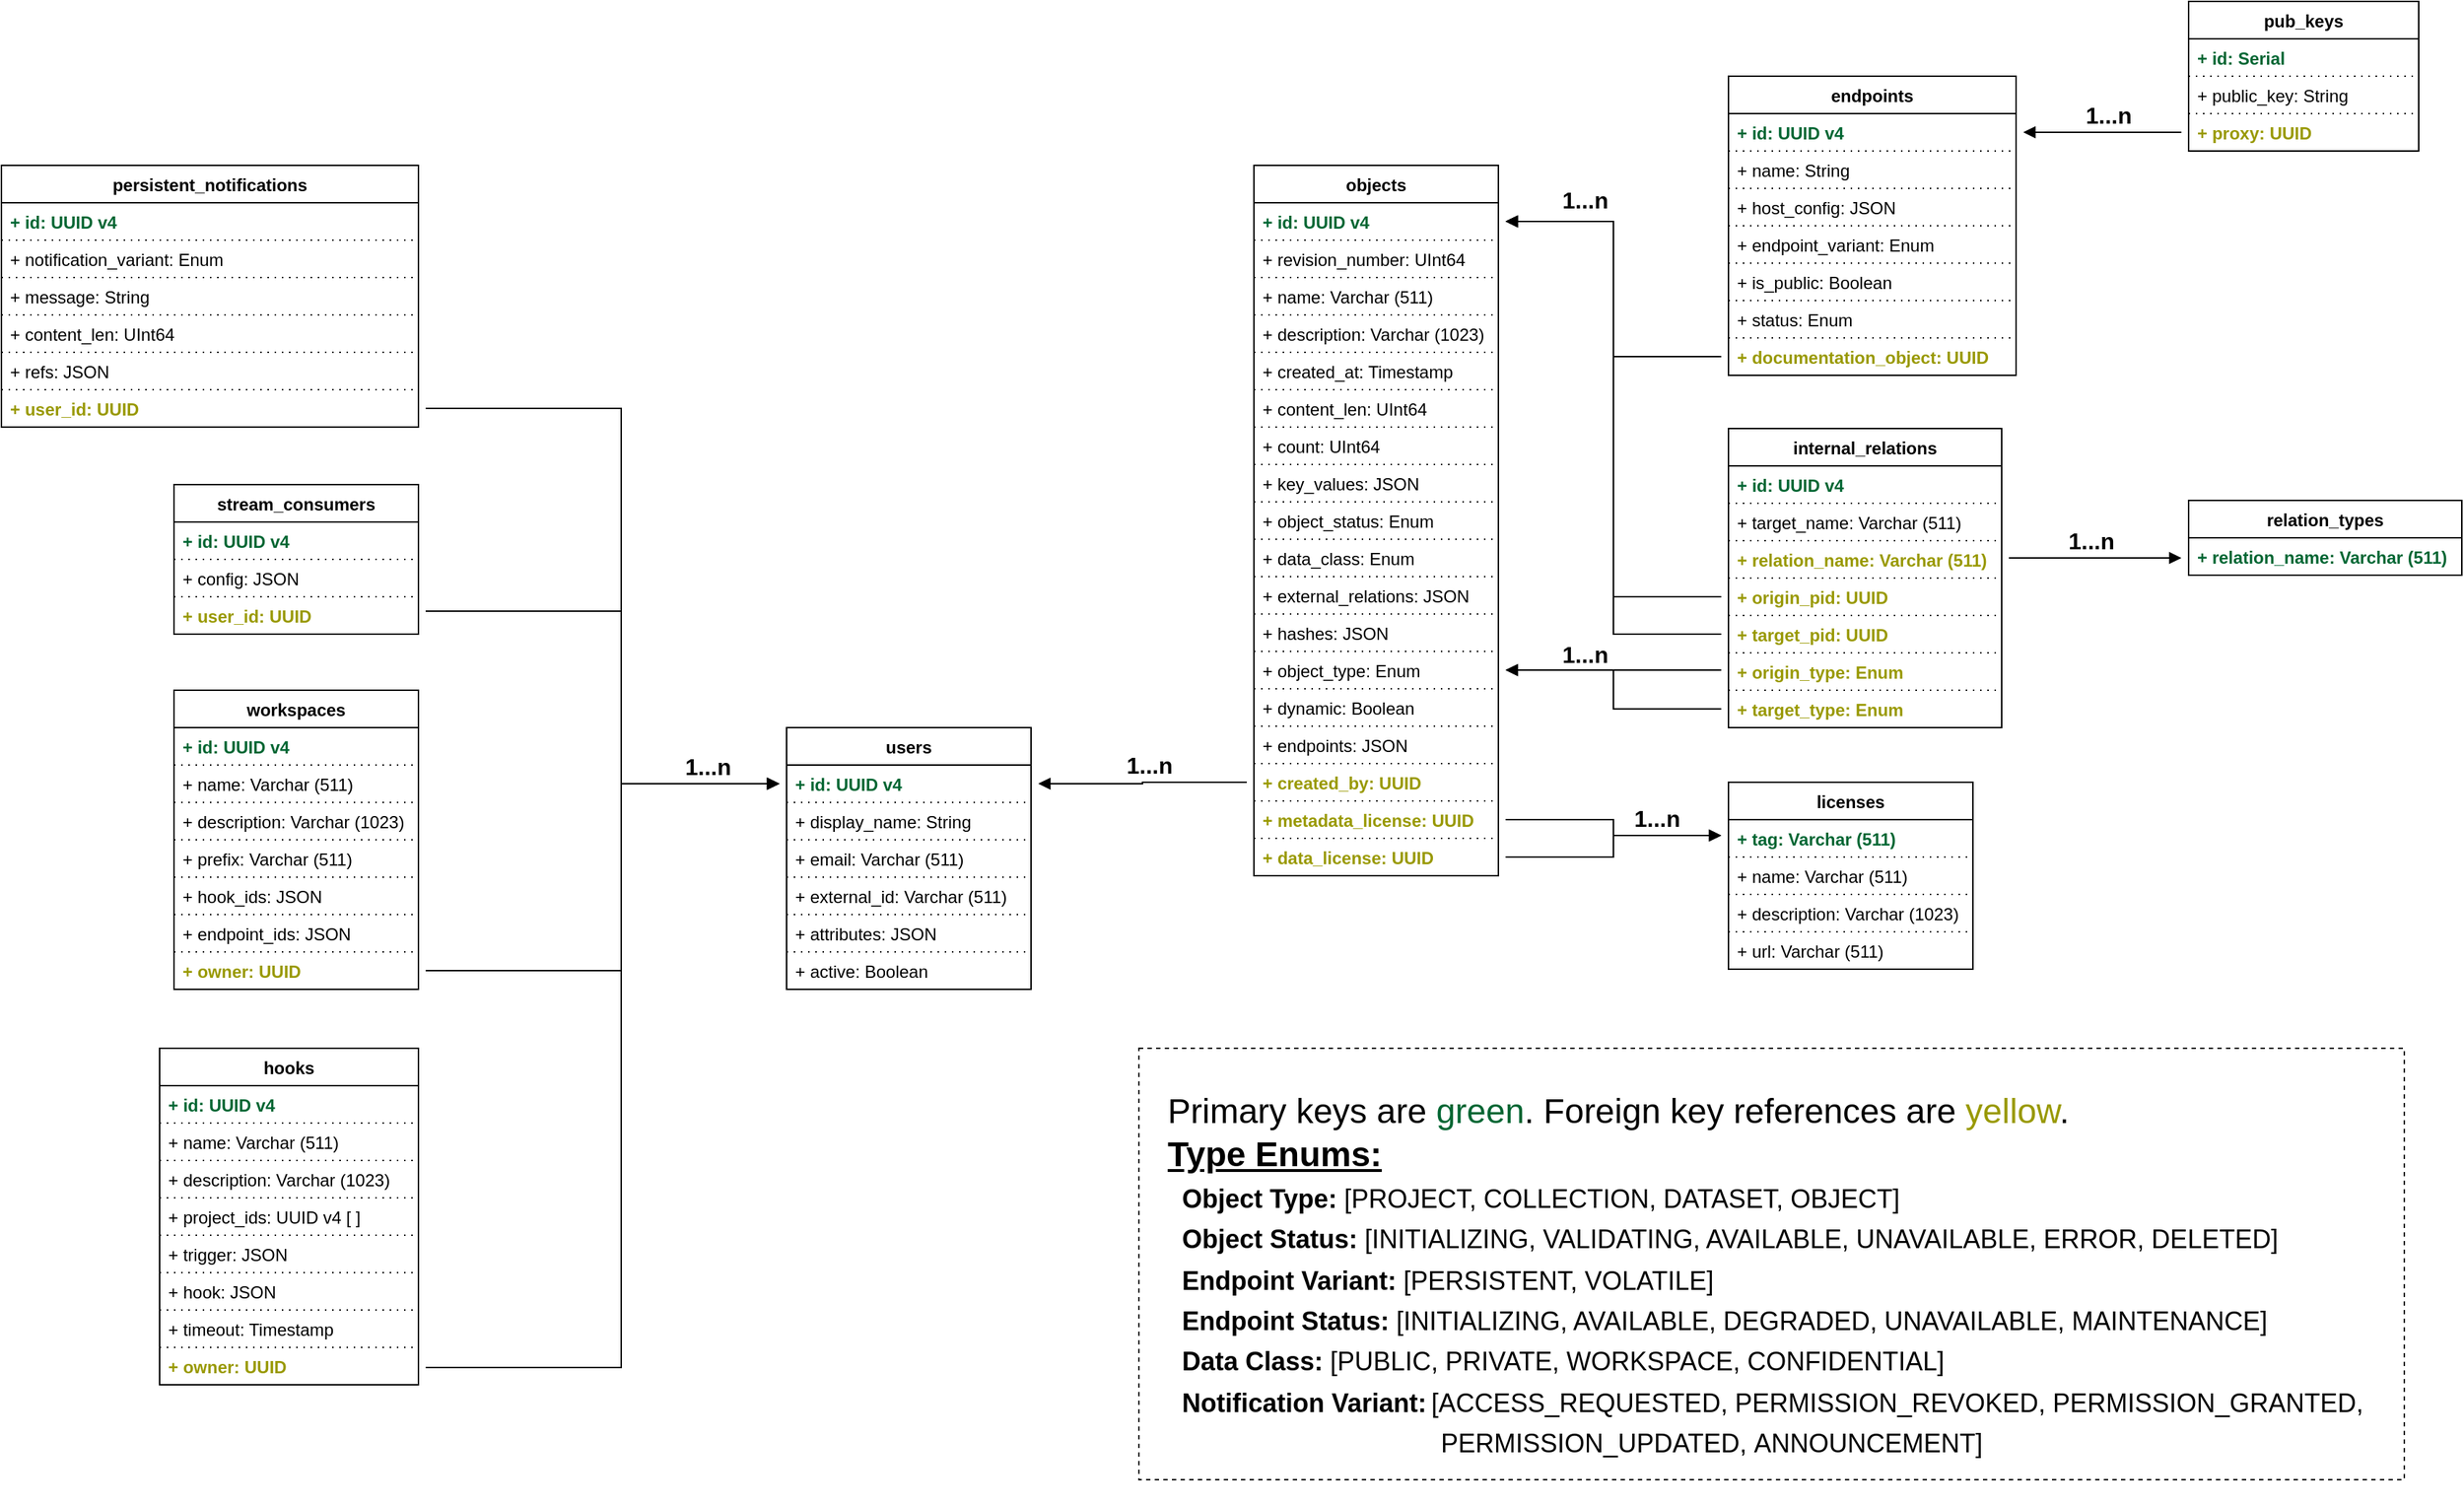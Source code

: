 <mxfile version="22.0.8" type="device">
  <diagram id="Ht1M8jgEwFfnCIfOTk4-" name="Page-1">
    <mxGraphModel dx="4097" dy="3828" grid="1" gridSize="10" guides="1" tooltips="1" connect="1" arrows="1" fold="1" page="1" pageScale="1" pageWidth="2336" pageHeight="1654" math="0" shadow="0">
      <root>
        <mxCell id="0" />
        <mxCell id="1" parent="0" />
        <mxCell id="xBkIFKBq-N3a4EHUcWVp-1" value="objects" style="swimlane;fontStyle=1;childLayout=stackLayout;horizontal=1;startSize=26;fillColor=none;horizontalStack=0;resizeParent=1;resizeParentMax=0;resizeLast=0;collapsible=1;marginBottom=0;" parent="1" vertex="1">
          <mxGeometry x="1070" y="-1506" width="170" height="494" as="geometry" />
        </mxCell>
        <mxCell id="xBkIFKBq-N3a4EHUcWVp-2" value="+ id: UUID v4" style="text;strokeColor=default;fillColor=none;align=left;verticalAlign=top;spacingLeft=4;spacingRight=4;overflow=hidden;rotatable=0;points=[[0,0.5],[1,0.5]];portConstraint=eastwest;fontColor=#006633;fontStyle=1;dashed=1;dashPattern=1 4;" parent="xBkIFKBq-N3a4EHUcWVp-1" vertex="1">
          <mxGeometry y="26" width="170" height="26" as="geometry" />
        </mxCell>
        <mxCell id="xBkIFKBq-N3a4EHUcWVp-4" value="+ revision_number: UInt64" style="text;strokeColor=default;fillColor=none;align=left;verticalAlign=top;spacingLeft=4;spacingRight=4;overflow=hidden;rotatable=0;points=[[0,0.5],[1,0.5]];portConstraint=eastwest;fontColor=default;fontStyle=0;dashed=1;dashPattern=1 4;" parent="xBkIFKBq-N3a4EHUcWVp-1" vertex="1">
          <mxGeometry y="52" width="170" height="26" as="geometry" />
        </mxCell>
        <mxCell id="63bouKpKImv6Q-pQvR82-46" value="+ name: Varchar (511)" style="text;strokeColor=default;fillColor=none;align=left;verticalAlign=top;spacingLeft=4;spacingRight=4;overflow=hidden;rotatable=0;points=[[0,0.5],[1,0.5]];portConstraint=eastwest;dashed=1;dashPattern=1 4;" vertex="1" parent="xBkIFKBq-N3a4EHUcWVp-1">
          <mxGeometry y="78" width="170" height="26" as="geometry" />
        </mxCell>
        <mxCell id="63bouKpKImv6Q-pQvR82-47" value="+ description: Varchar (1023)" style="text;strokeColor=default;fillColor=none;align=left;verticalAlign=top;spacingLeft=4;spacingRight=4;overflow=hidden;rotatable=0;points=[[0,0.5],[1,0.5]];portConstraint=eastwest;fontColor=default;fontStyle=0;dashed=1;dashPattern=1 4;" vertex="1" parent="xBkIFKBq-N3a4EHUcWVp-1">
          <mxGeometry y="104" width="170" height="26" as="geometry" />
        </mxCell>
        <mxCell id="63bouKpKImv6Q-pQvR82-48" value="+ created_at: Timestamp" style="text;strokeColor=default;fillColor=none;align=left;verticalAlign=top;spacingLeft=4;spacingRight=4;overflow=hidden;rotatable=0;points=[[0,0.5],[1,0.5]];portConstraint=eastwest;dashed=1;dashPattern=1 4;" vertex="1" parent="xBkIFKBq-N3a4EHUcWVp-1">
          <mxGeometry y="130" width="170" height="26" as="geometry" />
        </mxCell>
        <mxCell id="63bouKpKImv6Q-pQvR82-49" value="+ content_len: UInt64" style="text;strokeColor=default;fillColor=none;align=left;verticalAlign=top;spacingLeft=4;spacingRight=4;overflow=hidden;rotatable=0;points=[[0,0.5],[1,0.5]];portConstraint=eastwest;fontColor=default;fontStyle=0;dashed=1;dashPattern=1 4;" vertex="1" parent="xBkIFKBq-N3a4EHUcWVp-1">
          <mxGeometry y="156" width="170" height="26" as="geometry" />
        </mxCell>
        <mxCell id="63bouKpKImv6Q-pQvR82-50" value="+ count: UInt64" style="text;strokeColor=default;fillColor=none;align=left;verticalAlign=top;spacingLeft=4;spacingRight=4;overflow=hidden;rotatable=0;points=[[0,0.5],[1,0.5]];portConstraint=eastwest;fontColor=default;fontStyle=0;dashed=1;dashPattern=1 4;" vertex="1" parent="xBkIFKBq-N3a4EHUcWVp-1">
          <mxGeometry y="182" width="170" height="26" as="geometry" />
        </mxCell>
        <mxCell id="63bouKpKImv6Q-pQvR82-51" value="+ key_values: JSON" style="text;strokeColor=default;fillColor=none;align=left;verticalAlign=top;spacingLeft=4;spacingRight=4;overflow=hidden;rotatable=0;points=[[0,0.5],[1,0.5]];portConstraint=eastwest;dashed=1;dashPattern=1 4;" vertex="1" parent="xBkIFKBq-N3a4EHUcWVp-1">
          <mxGeometry y="208" width="170" height="26" as="geometry" />
        </mxCell>
        <mxCell id="63bouKpKImv6Q-pQvR82-52" value="+ object_status: Enum" style="text;strokeColor=default;fillColor=none;align=left;verticalAlign=top;spacingLeft=4;spacingRight=4;overflow=hidden;rotatable=0;points=[[0,0.5],[1,0.5]];portConstraint=eastwest;fontColor=default;fontStyle=0;dashed=1;dashPattern=1 4;" vertex="1" parent="xBkIFKBq-N3a4EHUcWVp-1">
          <mxGeometry y="234" width="170" height="26" as="geometry" />
        </mxCell>
        <mxCell id="63bouKpKImv6Q-pQvR82-53" value="+ data_class: Enum" style="text;strokeColor=default;fillColor=none;align=left;verticalAlign=top;spacingLeft=4;spacingRight=4;overflow=hidden;rotatable=0;points=[[0,0.5],[1,0.5]];portConstraint=eastwest;fontColor=default;fontStyle=0;dashed=1;dashPattern=1 4;" vertex="1" parent="xBkIFKBq-N3a4EHUcWVp-1">
          <mxGeometry y="260" width="170" height="26" as="geometry" />
        </mxCell>
        <mxCell id="63bouKpKImv6Q-pQvR82-55" value="+ external_relations: JSON" style="text;strokeColor=default;fillColor=none;align=left;verticalAlign=top;spacingLeft=4;spacingRight=4;overflow=hidden;rotatable=0;points=[[0,0.5],[1,0.5]];portConstraint=eastwest;dashed=1;dashPattern=1 4;" vertex="1" parent="xBkIFKBq-N3a4EHUcWVp-1">
          <mxGeometry y="286" width="170" height="26" as="geometry" />
        </mxCell>
        <mxCell id="63bouKpKImv6Q-pQvR82-56" value="+ hashes: JSON" style="text;strokeColor=default;fillColor=none;align=left;verticalAlign=top;spacingLeft=4;spacingRight=4;overflow=hidden;rotatable=0;points=[[0,0.5],[1,0.5]];portConstraint=eastwest;dashed=1;dashPattern=1 4;" vertex="1" parent="xBkIFKBq-N3a4EHUcWVp-1">
          <mxGeometry y="312" width="170" height="26" as="geometry" />
        </mxCell>
        <mxCell id="63bouKpKImv6Q-pQvR82-54" value="+ object_type: Enum" style="text;strokeColor=default;fillColor=none;align=left;verticalAlign=top;spacingLeft=4;spacingRight=4;overflow=hidden;rotatable=0;points=[[0,0.5],[1,0.5]];portConstraint=eastwest;fontColor=default;fontStyle=0;dashed=1;dashPattern=1 4;" vertex="1" parent="xBkIFKBq-N3a4EHUcWVp-1">
          <mxGeometry y="338" width="170" height="26" as="geometry" />
        </mxCell>
        <mxCell id="63bouKpKImv6Q-pQvR82-57" value="+ dynamic: Boolean" style="text;strokeColor=default;fillColor=none;align=left;verticalAlign=top;spacingLeft=4;spacingRight=4;overflow=hidden;rotatable=0;points=[[0,0.5],[1,0.5]];portConstraint=eastwest;dashed=1;dashPattern=1 4;" vertex="1" parent="xBkIFKBq-N3a4EHUcWVp-1">
          <mxGeometry y="364" width="170" height="26" as="geometry" />
        </mxCell>
        <mxCell id="63bouKpKImv6Q-pQvR82-58" value="+ endpoints: JSON" style="text;strokeColor=default;fillColor=none;align=left;verticalAlign=top;spacingLeft=4;spacingRight=4;overflow=hidden;rotatable=0;points=[[0,0.5],[1,0.5]];portConstraint=eastwest;dashed=1;dashPattern=1 4;" vertex="1" parent="xBkIFKBq-N3a4EHUcWVp-1">
          <mxGeometry y="390" width="170" height="26" as="geometry" />
        </mxCell>
        <mxCell id="xBkIFKBq-N3a4EHUcWVp-10" value="+ created_by: UUID" style="text;strokeColor=default;fillColor=none;align=left;verticalAlign=top;spacingLeft=4;spacingRight=4;overflow=hidden;rotatable=0;points=[[0,0.5],[1,0.5]];portConstraint=eastwest;fontColor=#999900;fontStyle=1;dashed=1;dashPattern=1 4;" parent="xBkIFKBq-N3a4EHUcWVp-1" vertex="1">
          <mxGeometry y="416" width="170" height="26" as="geometry" />
        </mxCell>
        <mxCell id="xBkIFKBq-N3a4EHUcWVp-11" value="+ metadata_license: UUID" style="text;strokeColor=default;fillColor=none;align=left;verticalAlign=top;spacingLeft=4;spacingRight=4;overflow=hidden;rotatable=0;points=[[0,0.5],[1,0.5]];portConstraint=eastwest;fontColor=#999900;fontStyle=1;dashed=1;dashPattern=1 4;" parent="xBkIFKBq-N3a4EHUcWVp-1" vertex="1">
          <mxGeometry y="442" width="170" height="26" as="geometry" />
        </mxCell>
        <mxCell id="xBkIFKBq-N3a4EHUcWVp-12" value="+ data_license: UUID" style="text;strokeColor=default;fillColor=none;align=left;verticalAlign=top;spacingLeft=4;spacingRight=4;overflow=hidden;rotatable=0;points=[[0,0.5],[1,0.5]];portConstraint=eastwest;fontColor=#999900;fontStyle=1;dashed=1;dashPattern=1 4;" parent="xBkIFKBq-N3a4EHUcWVp-1" vertex="1">
          <mxGeometry y="468" width="170" height="26" as="geometry" />
        </mxCell>
        <mxCell id="xBkIFKBq-N3a4EHUcWVp-13" value="users" style="swimlane;fontStyle=1;childLayout=stackLayout;horizontal=1;startSize=26;fillColor=none;horizontalStack=0;resizeParent=1;resizeParentMax=0;resizeLast=0;collapsible=1;marginBottom=0;" parent="1" vertex="1">
          <mxGeometry x="745" y="-1115" width="170" height="182" as="geometry" />
        </mxCell>
        <mxCell id="xBkIFKBq-N3a4EHUcWVp-14" value="+ id: UUID v4" style="text;strokeColor=default;fillColor=none;align=left;verticalAlign=top;spacingLeft=4;spacingRight=4;overflow=hidden;rotatable=0;points=[[0,0.5],[1,0.5]];portConstraint=eastwest;fontColor=#006633;fontStyle=1;dashed=1;dashPattern=1 4;" parent="xBkIFKBq-N3a4EHUcWVp-13" vertex="1">
          <mxGeometry y="26" width="170" height="26" as="geometry" />
        </mxCell>
        <mxCell id="xBkIFKBq-N3a4EHUcWVp-15" value="+ display_name: String" style="text;strokeColor=default;fillColor=none;align=left;verticalAlign=top;spacingLeft=4;spacingRight=4;overflow=hidden;rotatable=0;points=[[0,0.5],[1,0.5]];portConstraint=eastwest;dashed=1;dashPattern=1 4;" parent="xBkIFKBq-N3a4EHUcWVp-13" vertex="1">
          <mxGeometry y="52" width="170" height="26" as="geometry" />
        </mxCell>
        <mxCell id="xBkIFKBq-N3a4EHUcWVp-17" value="+ email: Varchar (511)" style="text;strokeColor=default;fillColor=none;align=left;verticalAlign=top;spacingLeft=4;spacingRight=4;overflow=hidden;rotatable=0;points=[[0,0.5],[1,0.5]];portConstraint=eastwest;dashed=1;dashPattern=1 4;" parent="xBkIFKBq-N3a4EHUcWVp-13" vertex="1">
          <mxGeometry y="78" width="170" height="26" as="geometry" />
        </mxCell>
        <mxCell id="xBkIFKBq-N3a4EHUcWVp-133" value="+ external_id: Varchar (511)" style="text;strokeColor=default;fillColor=none;align=left;verticalAlign=top;spacingLeft=4;spacingRight=4;overflow=hidden;rotatable=0;points=[[0,0.5],[1,0.5]];portConstraint=eastwest;dashed=1;dashPattern=1 4;" parent="xBkIFKBq-N3a4EHUcWVp-13" vertex="1">
          <mxGeometry y="104" width="170" height="26" as="geometry" />
        </mxCell>
        <mxCell id="xBkIFKBq-N3a4EHUcWVp-21" value="+ attributes: JSON" style="text;strokeColor=default;fillColor=none;align=left;verticalAlign=top;spacingLeft=4;spacingRight=4;overflow=hidden;rotatable=0;points=[[0,0.5],[1,0.5]];portConstraint=eastwest;dashed=1;dashPattern=1 4;" parent="xBkIFKBq-N3a4EHUcWVp-13" vertex="1">
          <mxGeometry y="130" width="170" height="26" as="geometry" />
        </mxCell>
        <mxCell id="63bouKpKImv6Q-pQvR82-16" value="+ active: Boolean" style="text;strokeColor=default;fillColor=none;align=left;verticalAlign=top;spacingLeft=4;spacingRight=4;overflow=hidden;rotatable=0;points=[[0,0.5],[1,0.5]];portConstraint=eastwest;dashed=1;dashPattern=1 4;" vertex="1" parent="xBkIFKBq-N3a4EHUcWVp-13">
          <mxGeometry y="156" width="170" height="26" as="geometry" />
        </mxCell>
        <mxCell id="xBkIFKBq-N3a4EHUcWVp-25" value="licenses" style="swimlane;fontStyle=1;childLayout=stackLayout;horizontal=1;startSize=26;fillColor=none;horizontalStack=0;resizeParent=1;resizeParentMax=0;resizeLast=0;collapsible=1;marginBottom=0;" parent="1" vertex="1">
          <mxGeometry x="1400" y="-1077" width="170" height="130" as="geometry" />
        </mxCell>
        <mxCell id="xBkIFKBq-N3a4EHUcWVp-26" value="+ tag: Varchar (511)" style="text;strokeColor=default;fillColor=none;align=left;verticalAlign=top;spacingLeft=4;spacingRight=4;overflow=hidden;rotatable=0;points=[[0,0.5],[1,0.5]];portConstraint=eastwest;fontColor=#006633;fontStyle=1;dashed=1;dashPattern=1 4;" parent="xBkIFKBq-N3a4EHUcWVp-25" vertex="1">
          <mxGeometry y="26" width="170" height="26" as="geometry" />
        </mxCell>
        <mxCell id="63bouKpKImv6Q-pQvR82-43" value="+ name: Varchar (511)" style="text;strokeColor=default;fillColor=none;align=left;verticalAlign=top;spacingLeft=4;spacingRight=4;overflow=hidden;rotatable=0;points=[[0,0.5],[1,0.5]];portConstraint=eastwest;dashed=1;dashPattern=1 4;" vertex="1" parent="xBkIFKBq-N3a4EHUcWVp-25">
          <mxGeometry y="52" width="170" height="26" as="geometry" />
        </mxCell>
        <mxCell id="63bouKpKImv6Q-pQvR82-44" value="+ description: Varchar (1023)" style="text;strokeColor=default;fillColor=none;align=left;verticalAlign=top;spacingLeft=4;spacingRight=4;overflow=hidden;rotatable=0;points=[[0,0.5],[1,0.5]];portConstraint=eastwest;fontColor=default;fontStyle=0;dashed=1;dashPattern=1 4;" vertex="1" parent="xBkIFKBq-N3a4EHUcWVp-25">
          <mxGeometry y="78" width="170" height="26" as="geometry" />
        </mxCell>
        <mxCell id="63bouKpKImv6Q-pQvR82-45" value="+ url: Varchar (511)" style="text;strokeColor=default;fillColor=none;align=left;verticalAlign=top;spacingLeft=4;spacingRight=4;overflow=hidden;rotatable=0;points=[[0,0.5],[1,0.5]];portConstraint=eastwest;dashed=1;dashPattern=1 4;" vertex="1" parent="xBkIFKBq-N3a4EHUcWVp-25">
          <mxGeometry y="104" width="170" height="26" as="geometry" />
        </mxCell>
        <mxCell id="xBkIFKBq-N3a4EHUcWVp-37" value="endpoints" style="swimlane;fontStyle=1;childLayout=stackLayout;horizontal=1;startSize=26;fillColor=none;horizontalStack=0;resizeParent=1;resizeParentMax=0;resizeLast=0;collapsible=1;marginBottom=0;" parent="1" vertex="1">
          <mxGeometry x="1400" y="-1568" width="200" height="208" as="geometry" />
        </mxCell>
        <mxCell id="xBkIFKBq-N3a4EHUcWVp-38" value="+ id: UUID v4" style="text;strokeColor=default;fillColor=none;align=left;verticalAlign=top;spacingLeft=4;spacingRight=4;overflow=hidden;rotatable=0;points=[[0,0.5],[1,0.5]];portConstraint=eastwest;fontColor=#006633;fontStyle=1;dashed=1;dashPattern=1 4;" parent="xBkIFKBq-N3a4EHUcWVp-37" vertex="1">
          <mxGeometry y="26" width="200" height="26" as="geometry" />
        </mxCell>
        <mxCell id="xBkIFKBq-N3a4EHUcWVp-41" value="+ name: String" style="text;strokeColor=default;fillColor=none;align=left;verticalAlign=top;spacingLeft=4;spacingRight=4;overflow=hidden;rotatable=0;points=[[0,0.5],[1,0.5]];portConstraint=eastwest;dashed=1;dashPattern=1 4;" parent="xBkIFKBq-N3a4EHUcWVp-37" vertex="1">
          <mxGeometry y="52" width="200" height="26" as="geometry" />
        </mxCell>
        <mxCell id="63bouKpKImv6Q-pQvR82-59" value="+ host_config: JSON" style="text;strokeColor=default;fillColor=none;align=left;verticalAlign=top;spacingLeft=4;spacingRight=4;overflow=hidden;rotatable=0;points=[[0,0.5],[1,0.5]];portConstraint=eastwest;dashed=1;dashPattern=1 4;" vertex="1" parent="xBkIFKBq-N3a4EHUcWVp-37">
          <mxGeometry y="78" width="200" height="26" as="geometry" />
        </mxCell>
        <mxCell id="63bouKpKImv6Q-pQvR82-60" value="+ endpoint_variant: Enum" style="text;strokeColor=default;fillColor=none;align=left;verticalAlign=top;spacingLeft=4;spacingRight=4;overflow=hidden;rotatable=0;points=[[0,0.5],[1,0.5]];portConstraint=eastwest;fontColor=default;fontStyle=0;dashed=1;dashPattern=1 4;" vertex="1" parent="xBkIFKBq-N3a4EHUcWVp-37">
          <mxGeometry y="104" width="200" height="26" as="geometry" />
        </mxCell>
        <mxCell id="63bouKpKImv6Q-pQvR82-61" value="+ is_public: Boolean" style="text;strokeColor=default;fillColor=none;align=left;verticalAlign=top;spacingLeft=4;spacingRight=4;overflow=hidden;rotatable=0;points=[[0,0.5],[1,0.5]];portConstraint=eastwest;dashed=1;dashPattern=1 4;" vertex="1" parent="xBkIFKBq-N3a4EHUcWVp-37">
          <mxGeometry y="130" width="200" height="26" as="geometry" />
        </mxCell>
        <mxCell id="63bouKpKImv6Q-pQvR82-62" value="+ status: Enum" style="text;strokeColor=default;fillColor=none;align=left;verticalAlign=top;spacingLeft=4;spacingRight=4;overflow=hidden;rotatable=0;points=[[0,0.5],[1,0.5]];portConstraint=eastwest;fontColor=default;fontStyle=0;dashed=1;dashPattern=1 4;" vertex="1" parent="xBkIFKBq-N3a4EHUcWVp-37">
          <mxGeometry y="156" width="200" height="26" as="geometry" />
        </mxCell>
        <mxCell id="xBkIFKBq-N3a4EHUcWVp-46" value="+ documentation_object: UUID" style="text;strokeColor=default;fillColor=none;align=left;verticalAlign=top;spacingLeft=4;spacingRight=4;overflow=hidden;rotatable=0;points=[[0,0.5],[1,0.5]];portConstraint=eastwest;fontColor=#999900;fontStyle=1;dashed=1;dashPattern=1 4;" parent="xBkIFKBq-N3a4EHUcWVp-37" vertex="1">
          <mxGeometry y="182" width="200" height="26" as="geometry" />
        </mxCell>
        <mxCell id="xBkIFKBq-N3a4EHUcWVp-49" value="relation_types" style="swimlane;fontStyle=1;childLayout=stackLayout;horizontal=1;startSize=26;fillColor=none;horizontalStack=0;resizeParent=1;resizeParentMax=0;resizeLast=0;collapsible=1;marginBottom=0;" parent="1" vertex="1">
          <mxGeometry x="1720" y="-1273" width="190" height="52" as="geometry" />
        </mxCell>
        <mxCell id="xBkIFKBq-N3a4EHUcWVp-50" value="+ relation_name: Varchar (511)" style="text;strokeColor=default;fillColor=none;align=left;verticalAlign=top;spacingLeft=4;spacingRight=4;overflow=hidden;rotatable=0;points=[[0,0.5],[1,0.5]];portConstraint=eastwest;fontColor=#006633;fontStyle=1;dashed=1;dashPattern=1 4;" parent="xBkIFKBq-N3a4EHUcWVp-49" vertex="1">
          <mxGeometry y="26" width="190" height="26" as="geometry" />
        </mxCell>
        <mxCell id="xBkIFKBq-N3a4EHUcWVp-61" value="internal_relations" style="swimlane;fontStyle=1;childLayout=stackLayout;horizontal=1;startSize=26;fillColor=none;horizontalStack=0;resizeParent=1;resizeParentMax=0;resizeLast=0;collapsible=1;marginBottom=0;" parent="1" vertex="1">
          <mxGeometry x="1400" y="-1323" width="190" height="208" as="geometry" />
        </mxCell>
        <mxCell id="xBkIFKBq-N3a4EHUcWVp-62" value="+ id: UUID v4" style="text;strokeColor=default;fillColor=none;align=left;verticalAlign=top;spacingLeft=4;spacingRight=4;overflow=hidden;rotatable=0;points=[[0,0.5],[1,0.5]];portConstraint=eastwest;fontColor=#006633;fontStyle=1;dashed=1;dashPattern=1 4;" parent="xBkIFKBq-N3a4EHUcWVp-61" vertex="1">
          <mxGeometry y="26" width="190" height="26" as="geometry" />
        </mxCell>
        <mxCell id="xBkIFKBq-N3a4EHUcWVp-63" value="+ target_name: Varchar (511)" style="text;strokeColor=default;fillColor=none;align=left;verticalAlign=top;spacingLeft=4;spacingRight=4;overflow=hidden;rotatable=0;points=[[0,0.5],[1,0.5]];portConstraint=eastwest;dashed=1;dashPattern=1 4;" parent="xBkIFKBq-N3a4EHUcWVp-61" vertex="1">
          <mxGeometry y="52" width="190" height="26" as="geometry" />
        </mxCell>
        <mxCell id="xBkIFKBq-N3a4EHUcWVp-70" value="+ relation_name: Varchar (511)" style="text;strokeColor=default;fillColor=none;align=left;verticalAlign=top;spacingLeft=4;spacingRight=4;overflow=hidden;rotatable=0;points=[[0,0.5],[1,0.5]];portConstraint=eastwest;fontColor=#999900;fontStyle=1;dashed=1;dashPattern=1 4;" parent="xBkIFKBq-N3a4EHUcWVp-61" vertex="1">
          <mxGeometry y="78" width="190" height="26" as="geometry" />
        </mxCell>
        <mxCell id="xBkIFKBq-N3a4EHUcWVp-71" value="+ origin_pid: UUID" style="text;strokeColor=default;fillColor=none;align=left;verticalAlign=top;spacingLeft=4;spacingRight=4;overflow=hidden;rotatable=0;points=[[0,0.5],[1,0.5]];portConstraint=eastwest;fontColor=#999900;fontStyle=1;dashed=1;dashPattern=1 4;" parent="xBkIFKBq-N3a4EHUcWVp-61" vertex="1">
          <mxGeometry y="104" width="190" height="26" as="geometry" />
        </mxCell>
        <mxCell id="63bouKpKImv6Q-pQvR82-63" value="+ target_pid: UUID" style="text;strokeColor=default;fillColor=none;align=left;verticalAlign=top;spacingLeft=4;spacingRight=4;overflow=hidden;rotatable=0;points=[[0,0.5],[1,0.5]];portConstraint=eastwest;fontColor=#999900;fontStyle=1;dashed=1;dashPattern=1 4;" vertex="1" parent="xBkIFKBq-N3a4EHUcWVp-61">
          <mxGeometry y="130" width="190" height="26" as="geometry" />
        </mxCell>
        <mxCell id="xBkIFKBq-N3a4EHUcWVp-72" value="+ origin_type: Enum" style="text;strokeColor=default;fillColor=none;align=left;verticalAlign=top;spacingLeft=4;spacingRight=4;overflow=hidden;rotatable=0;points=[[0,0.5],[1,0.5]];portConstraint=eastwest;fontColor=#999900;fontStyle=1;dashed=1;dashPattern=1 4;" parent="xBkIFKBq-N3a4EHUcWVp-61" vertex="1">
          <mxGeometry y="156" width="190" height="26" as="geometry" />
        </mxCell>
        <mxCell id="63bouKpKImv6Q-pQvR82-64" value="+ target_type: Enum" style="text;strokeColor=default;fillColor=none;align=left;verticalAlign=top;spacingLeft=4;spacingRight=4;overflow=hidden;rotatable=0;points=[[0,0.5],[1,0.5]];portConstraint=eastwest;fontColor=#999900;fontStyle=1;dashed=1;dashPattern=1 4;" vertex="1" parent="xBkIFKBq-N3a4EHUcWVp-61">
          <mxGeometry y="182" width="190" height="26" as="geometry" />
        </mxCell>
        <mxCell id="xBkIFKBq-N3a4EHUcWVp-73" value="stream_consumers" style="swimlane;fontStyle=1;childLayout=stackLayout;horizontal=1;startSize=26;fillColor=none;horizontalStack=0;resizeParent=1;resizeParentMax=0;resizeLast=0;collapsible=1;marginBottom=0;" parent="1" vertex="1">
          <mxGeometry x="319" y="-1284" width="170" height="104" as="geometry" />
        </mxCell>
        <mxCell id="xBkIFKBq-N3a4EHUcWVp-74" value="+ id: UUID v4" style="text;strokeColor=default;fillColor=none;align=left;verticalAlign=top;spacingLeft=4;spacingRight=4;overflow=hidden;rotatable=0;points=[[0,0.5],[1,0.5]];portConstraint=eastwest;fontColor=#006633;fontStyle=1;dashed=1;dashPattern=1 4;" parent="xBkIFKBq-N3a4EHUcWVp-73" vertex="1">
          <mxGeometry y="26" width="170" height="26" as="geometry" />
        </mxCell>
        <mxCell id="63bouKpKImv6Q-pQvR82-18" value="+ config: JSON" style="text;strokeColor=default;fillColor=none;align=left;verticalAlign=top;spacingLeft=4;spacingRight=4;overflow=hidden;rotatable=0;points=[[0,0.5],[1,0.5]];portConstraint=eastwest;dashed=1;dashPattern=1 4;" vertex="1" parent="xBkIFKBq-N3a4EHUcWVp-73">
          <mxGeometry y="52" width="170" height="26" as="geometry" />
        </mxCell>
        <mxCell id="63bouKpKImv6Q-pQvR82-17" value="+ user_id: UUID" style="text;strokeColor=default;fillColor=none;align=left;verticalAlign=top;spacingLeft=4;spacingRight=4;overflow=hidden;rotatable=0;points=[[0,0.5],[1,0.5]];portConstraint=eastwest;fontColor=#999900;fontStyle=1;dashed=1;dashPattern=1 4;" vertex="1" parent="xBkIFKBq-N3a4EHUcWVp-73">
          <mxGeometry y="78" width="170" height="26" as="geometry" />
        </mxCell>
        <mxCell id="xBkIFKBq-N3a4EHUcWVp-85" value="persistent_notifications" style="swimlane;fontStyle=1;childLayout=stackLayout;horizontal=1;startSize=26;fillColor=none;horizontalStack=0;resizeParent=1;resizeParentMax=0;resizeLast=0;collapsible=1;marginBottom=0;" parent="1" vertex="1">
          <mxGeometry x="199" y="-1506" width="290" height="182" as="geometry" />
        </mxCell>
        <mxCell id="xBkIFKBq-N3a4EHUcWVp-86" value="+ id: UUID v4" style="text;strokeColor=default;fillColor=none;align=left;verticalAlign=top;spacingLeft=4;spacingRight=4;overflow=hidden;rotatable=0;points=[[0,0.5],[1,0.5]];portConstraint=eastwest;fontColor=#006633;fontStyle=1;dashed=1;dashPattern=1 4;" parent="xBkIFKBq-N3a4EHUcWVp-85" vertex="1">
          <mxGeometry y="26" width="290" height="26" as="geometry" />
        </mxCell>
        <mxCell id="xBkIFKBq-N3a4EHUcWVp-88" value="+ notification_variant: Enum" style="text;strokeColor=default;fillColor=none;align=left;verticalAlign=top;spacingLeft=4;spacingRight=4;overflow=hidden;rotatable=0;points=[[0,0.5],[1,0.5]];portConstraint=eastwest;fontColor=default;fontStyle=0;dashed=1;dashPattern=1 4;" parent="xBkIFKBq-N3a4EHUcWVp-85" vertex="1">
          <mxGeometry y="52" width="290" height="26" as="geometry" />
        </mxCell>
        <mxCell id="xBkIFKBq-N3a4EHUcWVp-89" value="+ message: String" style="text;strokeColor=default;fillColor=none;align=left;verticalAlign=top;spacingLeft=4;spacingRight=4;overflow=hidden;rotatable=0;points=[[0,0.5],[1,0.5]];portConstraint=eastwest;dashed=1;dashPattern=1 4;" parent="xBkIFKBq-N3a4EHUcWVp-85" vertex="1">
          <mxGeometry y="78" width="290" height="26" as="geometry" />
        </mxCell>
        <mxCell id="xBkIFKBq-N3a4EHUcWVp-90" value="+ content_len: UInt64" style="text;strokeColor=default;fillColor=none;align=left;verticalAlign=top;spacingLeft=4;spacingRight=4;overflow=hidden;rotatable=0;points=[[0,0.5],[1,0.5]];portConstraint=eastwest;dashed=1;dashPattern=1 4;" parent="xBkIFKBq-N3a4EHUcWVp-85" vertex="1">
          <mxGeometry y="104" width="290" height="26" as="geometry" />
        </mxCell>
        <mxCell id="xBkIFKBq-N3a4EHUcWVp-91" value="+ refs: JSON" style="text;strokeColor=default;fillColor=none;align=left;verticalAlign=top;spacingLeft=4;spacingRight=4;overflow=hidden;rotatable=0;points=[[0,0.5],[1,0.5]];portConstraint=eastwest;dashed=1;dashPattern=1 4;" parent="xBkIFKBq-N3a4EHUcWVp-85" vertex="1">
          <mxGeometry y="130" width="290" height="26" as="geometry" />
        </mxCell>
        <mxCell id="xBkIFKBq-N3a4EHUcWVp-94" value="+ user_id: UUID" style="text;strokeColor=default;fillColor=none;align=left;verticalAlign=top;spacingLeft=4;spacingRight=4;overflow=hidden;rotatable=0;points=[[0,0.5],[1,0.5]];portConstraint=eastwest;fontColor=#999900;fontStyle=1;dashed=1;dashPattern=1 4;" parent="xBkIFKBq-N3a4EHUcWVp-85" vertex="1">
          <mxGeometry y="156" width="290" height="26" as="geometry" />
        </mxCell>
        <mxCell id="xBkIFKBq-N3a4EHUcWVp-109" value="hooks" style="swimlane;fontStyle=1;childLayout=stackLayout;horizontal=1;startSize=26;fillColor=none;horizontalStack=0;resizeParent=1;resizeParentMax=0;resizeLast=0;collapsible=1;marginBottom=0;" parent="1" vertex="1">
          <mxGeometry x="309" y="-892" width="180" height="234" as="geometry" />
        </mxCell>
        <mxCell id="xBkIFKBq-N3a4EHUcWVp-110" value="+ id: UUID v4" style="text;strokeColor=default;fillColor=none;align=left;verticalAlign=top;spacingLeft=4;spacingRight=4;overflow=hidden;rotatable=0;points=[[0,0.5],[1,0.5]];portConstraint=eastwest;fontColor=#006633;fontStyle=1;dashed=1;dashPattern=1 4;" parent="xBkIFKBq-N3a4EHUcWVp-109" vertex="1">
          <mxGeometry y="26" width="180" height="26" as="geometry" />
        </mxCell>
        <mxCell id="63bouKpKImv6Q-pQvR82-19" value="+ name: Varchar (511)" style="text;strokeColor=default;fillColor=none;align=left;verticalAlign=top;spacingLeft=4;spacingRight=4;overflow=hidden;rotatable=0;points=[[0,0.5],[1,0.5]];portConstraint=eastwest;dashed=1;dashPattern=1 4;" vertex="1" parent="xBkIFKBq-N3a4EHUcWVp-109">
          <mxGeometry y="52" width="180" height="26" as="geometry" />
        </mxCell>
        <mxCell id="63bouKpKImv6Q-pQvR82-21" value="+ description: Varchar (1023)" style="text;strokeColor=default;fillColor=none;align=left;verticalAlign=top;spacingLeft=4;spacingRight=4;overflow=hidden;rotatable=0;points=[[0,0.5],[1,0.5]];portConstraint=eastwest;fontColor=default;fontStyle=0;dashed=1;dashPattern=1 4;" vertex="1" parent="xBkIFKBq-N3a4EHUcWVp-109">
          <mxGeometry y="78" width="180" height="26" as="geometry" />
        </mxCell>
        <mxCell id="63bouKpKImv6Q-pQvR82-22" value="+ project_ids: UUID v4 [ ]" style="text;strokeColor=default;fillColor=none;align=left;verticalAlign=top;spacingLeft=4;spacingRight=4;overflow=hidden;rotatable=0;points=[[0,0.5],[1,0.5]];portConstraint=eastwest;fontColor=default;fontStyle=0;dashed=1;dashPattern=1 4;" vertex="1" parent="xBkIFKBq-N3a4EHUcWVp-109">
          <mxGeometry y="104" width="180" height="26" as="geometry" />
        </mxCell>
        <mxCell id="63bouKpKImv6Q-pQvR82-23" value="+ trigger: JSON" style="text;strokeColor=default;fillColor=none;align=left;verticalAlign=top;spacingLeft=4;spacingRight=4;overflow=hidden;rotatable=0;points=[[0,0.5],[1,0.5]];portConstraint=eastwest;fontColor=default;fontStyle=0;dashed=1;dashPattern=1 4;" vertex="1" parent="xBkIFKBq-N3a4EHUcWVp-109">
          <mxGeometry y="130" width="180" height="26" as="geometry" />
        </mxCell>
        <mxCell id="63bouKpKImv6Q-pQvR82-27" value="+ hook: JSON" style="text;strokeColor=default;fillColor=none;align=left;verticalAlign=top;spacingLeft=4;spacingRight=4;overflow=hidden;rotatable=0;points=[[0,0.5],[1,0.5]];portConstraint=eastwest;dashed=1;dashPattern=1 4;" vertex="1" parent="xBkIFKBq-N3a4EHUcWVp-109">
          <mxGeometry y="156" width="180" height="26" as="geometry" />
        </mxCell>
        <mxCell id="63bouKpKImv6Q-pQvR82-86" value="+ timeout: Timestamp" style="text;strokeColor=default;fillColor=none;align=left;verticalAlign=top;spacingLeft=4;spacingRight=4;overflow=hidden;rotatable=0;points=[[0,0.5],[1,0.5]];portConstraint=eastwest;dashed=1;dashPattern=1 4;" vertex="1" parent="xBkIFKBq-N3a4EHUcWVp-109">
          <mxGeometry y="182" width="180" height="26" as="geometry" />
        </mxCell>
        <mxCell id="63bouKpKImv6Q-pQvR82-20" value="+ owner: UUID" style="text;strokeColor=default;fillColor=none;align=left;verticalAlign=top;spacingLeft=4;spacingRight=4;overflow=hidden;rotatable=0;points=[[0,0.5],[1,0.5]];portConstraint=eastwest;fontColor=#999900;fontStyle=1;dashed=1;dashPattern=1 4;" vertex="1" parent="xBkIFKBq-N3a4EHUcWVp-109">
          <mxGeometry y="208" width="180" height="26" as="geometry" />
        </mxCell>
        <mxCell id="xBkIFKBq-N3a4EHUcWVp-121" value="workspaces" style="swimlane;fontStyle=1;childLayout=stackLayout;horizontal=1;startSize=26;fillColor=none;horizontalStack=0;resizeParent=1;resizeParentMax=0;resizeLast=0;collapsible=1;marginBottom=0;" parent="1" vertex="1">
          <mxGeometry x="319" y="-1141" width="170" height="208" as="geometry" />
        </mxCell>
        <mxCell id="xBkIFKBq-N3a4EHUcWVp-122" value="+ id: UUID v4" style="text;strokeColor=default;fillColor=none;align=left;verticalAlign=top;spacingLeft=4;spacingRight=4;overflow=hidden;rotatable=0;points=[[0,0.5],[1,0.5]];portConstraint=eastwest;fontColor=#006633;fontStyle=1;dashed=1;dashPattern=1 4;" parent="xBkIFKBq-N3a4EHUcWVp-121" vertex="1">
          <mxGeometry y="26" width="170" height="26" as="geometry" />
        </mxCell>
        <mxCell id="xBkIFKBq-N3a4EHUcWVp-123" value="+ name: Varchar (511)" style="text;strokeColor=default;fillColor=none;align=left;verticalAlign=top;spacingLeft=4;spacingRight=4;overflow=hidden;rotatable=0;points=[[0,0.5],[1,0.5]];portConstraint=eastwest;dashed=1;dashPattern=1 4;" parent="xBkIFKBq-N3a4EHUcWVp-121" vertex="1">
          <mxGeometry y="52" width="170" height="26" as="geometry" />
        </mxCell>
        <mxCell id="xBkIFKBq-N3a4EHUcWVp-124" value="+ description: Varchar (1023)" style="text;strokeColor=default;fillColor=none;align=left;verticalAlign=top;spacingLeft=4;spacingRight=4;overflow=hidden;rotatable=0;points=[[0,0.5],[1,0.5]];portConstraint=eastwest;fontColor=default;fontStyle=0;dashed=1;dashPattern=1 4;" parent="xBkIFKBq-N3a4EHUcWVp-121" vertex="1">
          <mxGeometry y="78" width="170" height="26" as="geometry" />
        </mxCell>
        <mxCell id="xBkIFKBq-N3a4EHUcWVp-125" value="+ prefix: Varchar (511)" style="text;strokeColor=default;fillColor=none;align=left;verticalAlign=top;spacingLeft=4;spacingRight=4;overflow=hidden;rotatable=0;points=[[0,0.5],[1,0.5]];portConstraint=eastwest;dashed=1;dashPattern=1 4;" parent="xBkIFKBq-N3a4EHUcWVp-121" vertex="1">
          <mxGeometry y="104" width="170" height="26" as="geometry" />
        </mxCell>
        <mxCell id="xBkIFKBq-N3a4EHUcWVp-126" value="+ hook_ids: JSON" style="text;strokeColor=default;fillColor=none;align=left;verticalAlign=top;spacingLeft=4;spacingRight=4;overflow=hidden;rotatable=0;points=[[0,0.5],[1,0.5]];portConstraint=eastwest;dashed=1;dashPattern=1 4;" parent="xBkIFKBq-N3a4EHUcWVp-121" vertex="1">
          <mxGeometry y="130" width="170" height="26" as="geometry" />
        </mxCell>
        <mxCell id="xBkIFKBq-N3a4EHUcWVp-127" value="+ endpoint_ids: JSON" style="text;strokeColor=default;fillColor=none;align=left;verticalAlign=top;spacingLeft=4;spacingRight=4;overflow=hidden;rotatable=0;points=[[0,0.5],[1,0.5]];portConstraint=eastwest;dashed=1;dashPattern=1 4;" parent="xBkIFKBq-N3a4EHUcWVp-121" vertex="1">
          <mxGeometry y="156" width="170" height="26" as="geometry" />
        </mxCell>
        <mxCell id="xBkIFKBq-N3a4EHUcWVp-130" value="+ owner: UUID" style="text;strokeColor=default;fillColor=none;align=left;verticalAlign=top;spacingLeft=4;spacingRight=4;overflow=hidden;rotatable=0;points=[[0,0.5],[1,0.5]];portConstraint=eastwest;fontColor=#999900;fontStyle=1;dashed=1;dashPattern=1 4;" parent="xBkIFKBq-N3a4EHUcWVp-121" vertex="1">
          <mxGeometry y="182" width="170" height="26" as="geometry" />
        </mxCell>
        <mxCell id="63bouKpKImv6Q-pQvR82-13" value="pub_keys" style="swimlane;fontStyle=1;childLayout=stackLayout;horizontal=1;startSize=26;fillColor=none;horizontalStack=0;resizeParent=1;resizeParentMax=0;resizeLast=0;collapsible=1;marginBottom=0;" vertex="1" parent="1">
          <mxGeometry x="1720" y="-1620" width="160" height="104" as="geometry">
            <mxRectangle x="80" y="40" width="100" height="30" as="alternateBounds" />
          </mxGeometry>
        </mxCell>
        <mxCell id="63bouKpKImv6Q-pQvR82-14" value="+ id: Serial" style="text;strokeColor=default;fillColor=none;align=left;verticalAlign=top;spacingLeft=4;spacingRight=4;overflow=hidden;rotatable=0;points=[[0,0.5],[1,0.5]];portConstraint=eastwest;fontColor=#006633;fontStyle=1;dashed=1;dashPattern=1 4;" vertex="1" parent="63bouKpKImv6Q-pQvR82-13">
          <mxGeometry y="26" width="160" height="26" as="geometry" />
        </mxCell>
        <mxCell id="63bouKpKImv6Q-pQvR82-15" value="+ public_key: String" style="text;strokeColor=default;fillColor=none;align=left;verticalAlign=top;spacingLeft=4;spacingRight=4;overflow=hidden;rotatable=0;points=[[0,0.5],[1,0.5]];portConstraint=eastwest;dashed=1;dashPattern=1 4;" vertex="1" parent="63bouKpKImv6Q-pQvR82-13">
          <mxGeometry y="52" width="160" height="26" as="geometry" />
        </mxCell>
        <mxCell id="63bouKpKImv6Q-pQvR82-29" value="+ proxy: UUID" style="text;strokeColor=default;fillColor=none;align=left;verticalAlign=top;spacingLeft=4;spacingRight=4;overflow=hidden;rotatable=0;points=[[0,0.5],[1,0.5]];portConstraint=eastwest;fontColor=#999900;fontStyle=1;dashed=1;dashPattern=1 4;" vertex="1" parent="63bouKpKImv6Q-pQvR82-13">
          <mxGeometry y="78" width="160" height="26" as="geometry" />
        </mxCell>
        <mxCell id="63bouKpKImv6Q-pQvR82-66" value="1...n" style="edgeStyle=orthogonalEdgeStyle;rounded=0;orthogonalLoop=1;jettySize=auto;html=1;endArrow=block;endFill=1;sourcePerimeterSpacing=5;targetPerimeterSpacing=5;labelPosition=center;verticalLabelPosition=top;align=center;verticalAlign=bottom;spacingLeft=0;fontSize=16;fontStyle=1;labelBackgroundColor=none;" edge="1" parent="1" source="xBkIFKBq-N3a4EHUcWVp-94" target="xBkIFKBq-N3a4EHUcWVp-14">
          <mxGeometry x="0.8" relative="1" as="geometry">
            <mxPoint x="620" y="-1426" as="sourcePoint" />
            <mxPoint x="760" y="-1316" as="targetPoint" />
            <Array as="points">
              <mxPoint x="630" y="-1337" />
              <mxPoint x="630" y="-1076" />
            </Array>
            <mxPoint as="offset" />
          </mxGeometry>
        </mxCell>
        <mxCell id="63bouKpKImv6Q-pQvR82-67" value="" style="edgeStyle=orthogonalEdgeStyle;rounded=0;orthogonalLoop=1;jettySize=auto;html=1;endArrow=block;endFill=1;sourcePerimeterSpacing=5;targetPerimeterSpacing=5;labelPosition=center;verticalLabelPosition=top;align=center;verticalAlign=bottom;spacingLeft=0;fontSize=16;fontStyle=1;labelBackgroundColor=none;" edge="1" parent="1" source="63bouKpKImv6Q-pQvR82-17" target="xBkIFKBq-N3a4EHUcWVp-14">
          <mxGeometry x="-0.581" relative="1" as="geometry">
            <mxPoint x="505" y="-1327" as="sourcePoint" />
            <mxPoint x="735" y="-1106" as="targetPoint" />
            <Array as="points">
              <mxPoint x="630" y="-1196" />
              <mxPoint x="630" y="-1076" />
            </Array>
            <mxPoint as="offset" />
          </mxGeometry>
        </mxCell>
        <mxCell id="63bouKpKImv6Q-pQvR82-69" value="" style="edgeStyle=orthogonalEdgeStyle;rounded=0;orthogonalLoop=1;jettySize=auto;html=1;endArrow=block;endFill=1;sourcePerimeterSpacing=5;targetPerimeterSpacing=5;labelPosition=center;verticalLabelPosition=top;align=center;verticalAlign=bottom;spacingLeft=0;fontSize=16;fontStyle=1;labelBackgroundColor=none;" edge="1" parent="1" source="xBkIFKBq-N3a4EHUcWVp-130" target="xBkIFKBq-N3a4EHUcWVp-14">
          <mxGeometry x="-0.581" relative="1" as="geometry">
            <mxPoint x="505" y="-1186" as="sourcePoint" />
            <mxPoint x="735" y="-1106" as="targetPoint" />
            <Array as="points">
              <mxPoint x="630" y="-946" />
              <mxPoint x="630" y="-1076" />
            </Array>
            <mxPoint as="offset" />
          </mxGeometry>
        </mxCell>
        <mxCell id="63bouKpKImv6Q-pQvR82-70" value="" style="edgeStyle=orthogonalEdgeStyle;rounded=0;orthogonalLoop=1;jettySize=auto;html=1;endArrow=block;endFill=1;sourcePerimeterSpacing=5;targetPerimeterSpacing=5;labelPosition=center;verticalLabelPosition=top;align=center;verticalAlign=bottom;spacingLeft=0;fontSize=16;fontStyle=1;labelBackgroundColor=none;" edge="1" parent="1" source="63bouKpKImv6Q-pQvR82-20" target="xBkIFKBq-N3a4EHUcWVp-14">
          <mxGeometry x="-0.581" relative="1" as="geometry">
            <mxPoint x="505" y="-1092" as="sourcePoint" />
            <mxPoint x="735" y="-1106" as="targetPoint" />
            <Array as="points">
              <mxPoint x="630" y="-670" />
              <mxPoint x="630" y="-1076" />
            </Array>
            <mxPoint as="offset" />
          </mxGeometry>
        </mxCell>
        <mxCell id="63bouKpKImv6Q-pQvR82-75" value="1...n" style="edgeStyle=orthogonalEdgeStyle;rounded=0;orthogonalLoop=1;jettySize=auto;html=1;endArrow=none;endFill=0;sourcePerimeterSpacing=5;targetPerimeterSpacing=5;labelPosition=center;verticalLabelPosition=top;align=center;verticalAlign=bottom;spacingLeft=0;fontSize=16;fontStyle=1;labelBackgroundColor=none;startArrow=block;startFill=1;" edge="1" parent="1" source="xBkIFKBq-N3a4EHUcWVp-26" target="xBkIFKBq-N3a4EHUcWVp-11">
          <mxGeometry x="-0.441" relative="1" as="geometry">
            <mxPoint x="1400" y="-1034.001" as="sourcePoint" />
            <mxPoint x="1250" y="-1060.001" as="targetPoint" />
            <Array as="points">
              <mxPoint x="1320" y="-1040" />
              <mxPoint x="1320" y="-1051" />
            </Array>
            <mxPoint as="offset" />
          </mxGeometry>
        </mxCell>
        <mxCell id="63bouKpKImv6Q-pQvR82-76" value="" style="edgeStyle=orthogonalEdgeStyle;rounded=0;orthogonalLoop=1;jettySize=auto;html=1;endArrow=none;endFill=0;sourcePerimeterSpacing=5;targetPerimeterSpacing=5;labelPosition=center;verticalLabelPosition=top;align=center;verticalAlign=bottom;spacingLeft=0;fontSize=16;fontStyle=1;labelBackgroundColor=none;startArrow=block;startFill=1;" edge="1" parent="1" source="xBkIFKBq-N3a4EHUcWVp-26" target="xBkIFKBq-N3a4EHUcWVp-12">
          <mxGeometry x="-0.062" relative="1" as="geometry">
            <mxPoint x="1400" y="-1034.001" as="sourcePoint" />
            <mxPoint x="1250" y="-1008.001" as="targetPoint" />
            <Array as="points">
              <mxPoint x="1320" y="-1040" />
              <mxPoint x="1320" y="-1025" />
            </Array>
            <mxPoint as="offset" />
          </mxGeometry>
        </mxCell>
        <mxCell id="63bouKpKImv6Q-pQvR82-79" value="1...n" style="edgeStyle=orthogonalEdgeStyle;rounded=0;orthogonalLoop=1;jettySize=auto;html=1;endArrow=block;endFill=1;sourcePerimeterSpacing=5;targetPerimeterSpacing=5;labelPosition=center;verticalLabelPosition=top;align=center;verticalAlign=bottom;spacingLeft=0;fontSize=16;fontStyle=1;labelBackgroundColor=none;" edge="1" parent="1" source="xBkIFKBq-N3a4EHUcWVp-70" target="xBkIFKBq-N3a4EHUcWVp-50">
          <mxGeometry x="-0.062" relative="1" as="geometry">
            <mxPoint x="1650" y="-1323" as="sourcePoint" />
            <mxPoint x="1820" y="-1323" as="targetPoint" />
            <Array as="points">
              <mxPoint x="1650" y="-1233" />
              <mxPoint x="1650" y="-1233" />
            </Array>
            <mxPoint as="offset" />
          </mxGeometry>
        </mxCell>
        <mxCell id="63bouKpKImv6Q-pQvR82-80" value="1...n" style="edgeStyle=orthogonalEdgeStyle;rounded=0;orthogonalLoop=1;jettySize=auto;html=1;endArrow=block;endFill=1;sourcePerimeterSpacing=5;targetPerimeterSpacing=5;labelPosition=center;verticalLabelPosition=top;align=center;verticalAlign=bottom;spacingLeft=0;fontSize=16;fontStyle=1;labelBackgroundColor=none;" edge="1" parent="1" source="63bouKpKImv6Q-pQvR82-29" target="xBkIFKBq-N3a4EHUcWVp-38">
          <mxGeometry x="-0.062" relative="1" as="geometry">
            <mxPoint x="1610" y="-1511" as="sourcePoint" />
            <mxPoint x="1730" y="-1511" as="targetPoint" />
            <Array as="points" />
            <mxPoint as="offset" />
          </mxGeometry>
        </mxCell>
        <mxCell id="63bouKpKImv6Q-pQvR82-72" value="1...n" style="edgeStyle=orthogonalEdgeStyle;rounded=0;orthogonalLoop=1;jettySize=auto;html=1;endArrow=block;endFill=1;sourcePerimeterSpacing=5;targetPerimeterSpacing=5;labelPosition=center;verticalLabelPosition=top;align=center;verticalAlign=bottom;spacingLeft=0;fontSize=16;fontStyle=1;labelBackgroundColor=none;" edge="1" parent="1" source="xBkIFKBq-N3a4EHUcWVp-10" target="xBkIFKBq-N3a4EHUcWVp-14">
          <mxGeometry x="-0.062" relative="1" as="geometry">
            <mxPoint x="920" y="-1141" as="sourcePoint" />
            <mxPoint x="1150" y="-950" as="targetPoint" />
            <Array as="points" />
            <mxPoint as="offset" />
          </mxGeometry>
        </mxCell>
        <mxCell id="63bouKpKImv6Q-pQvR82-85" value="&lt;p style=&quot;line-height: 120%;&quot;&gt;&lt;font style=&quot;font-size: 24px;&quot;&gt;Primary keys are&amp;nbsp;&lt;font style=&quot;border-color: var(--border-color); font-size: 24px;&quot; color=&quot;#006633&quot;&gt;green&lt;/font&gt;. Foreign key references are&amp;nbsp;&lt;font style=&quot;border-color: var(--border-color); font-size: 24px;&quot; color=&quot;#999900&quot;&gt;yellow&lt;/font&gt;.&lt;/font&gt;&lt;/p&gt;&lt;p style=&quot;line-height: 120%;&quot;&gt;&lt;b style=&quot;background-color: initial; font-size: 18px;&quot;&gt;&lt;u style=&quot;font-size: 24px;&quot;&gt;Type Enums:&lt;/u&gt;&lt;/b&gt;&lt;/p&gt;&lt;p style=&quot;line-height: 120%;&quot;&gt;&lt;b style=&quot;background-color: initial; font-size: 18px;&quot;&gt;&amp;nbsp; Object Type:&amp;nbsp;&lt;/b&gt;&lt;font style=&quot;background-color: initial; font-size: 18px;&quot;&gt;[PROJECT, COLLECTION, DATASET, OBJECT]&lt;/font&gt;&lt;/p&gt;&lt;p style=&quot;line-height: 120%;&quot;&gt;&lt;b style=&quot;font-size: 18px; background-color: initial; border-color: var(--border-color);&quot;&gt;&amp;nbsp; Object Status:&lt;/b&gt;&lt;span style=&quot;font-size: 18px; background-color: initial;&quot;&gt;&amp;nbsp;[INITIALIZING, VALIDATING, AVAILABLE, UNAVAILABLE, ERROR, DELETED]&lt;/span&gt;&lt;/p&gt;&lt;p style=&quot;line-height: 120%;&quot;&gt;&lt;b style=&quot;font-size: 18px; background-color: initial; border-color: var(--border-color);&quot;&gt;&amp;nbsp; Endpoint Variant:&lt;/b&gt;&lt;span style=&quot;font-size: 18px; background-color: initial;&quot;&gt;&amp;nbsp;[PERSISTENT, VOLATILE]&lt;/span&gt;&lt;/p&gt;&lt;p style=&quot;border-color: var(--border-color); line-height: 14.4px;&quot;&gt;&lt;b style=&quot;border-color: var(--border-color); font-size: 18px; background-color: initial;&quot;&gt;&amp;nbsp; Endpoint Status:&lt;/b&gt;&lt;span style=&quot;border-color: var(--border-color); font-size: 18px; background-color: initial;&quot;&gt;&amp;nbsp;[INITIALIZING, AVAILABLE, DEGRADED, UNAVAILABLE, MAINTENANCE]&lt;/span&gt;&lt;/p&gt;&lt;p style=&quot;line-height: 120%;&quot;&gt;&lt;b style=&quot;font-size: 18px; background-color: initial; border-color: var(--border-color);&quot;&gt;&amp;nbsp; Data Class:&lt;/b&gt;&lt;span style=&quot;font-size: 18px; background-color: initial;&quot;&gt;&amp;nbsp;[PUBLIC, PRIVATE, WORKSPACE, CONFIDENTIAL]&lt;/span&gt;&lt;/p&gt;&lt;p style=&quot;line-height: 120%;&quot;&gt;&lt;b style=&quot;background-color: initial; font-size: 18px; border-color: var(--border-color);&quot;&gt;&amp;nbsp; Notification Variant:&lt;/b&gt;&lt;span style=&quot;background-color: initial; border-color: var(--border-color);&quot;&gt;&amp;nbsp;&lt;font style=&quot;font-size: 18px;&quot;&gt;[&lt;/font&gt;&lt;/span&gt;&lt;span style=&quot;background-color: initial; font-size: 18px;&quot;&gt;ACCESS_REQUESTED,&amp;nbsp;&lt;/span&gt;&lt;span style=&quot;font-size: 18px; background-color: initial;&quot;&gt;PERMISSION_REVOKED,&amp;nbsp;&lt;/span&gt;&lt;span style=&quot;font-size: 18px; background-color: initial;&quot;&gt;PERMISSION_GRANTED,&amp;nbsp;&lt;/span&gt;&lt;/p&gt;&lt;p style=&quot;line-height: 120%;&quot;&gt;&lt;span style=&quot;font-size: 18px; background-color: initial;&quot;&gt;&amp;nbsp; &amp;nbsp; &amp;nbsp; &amp;nbsp; &amp;nbsp; &amp;nbsp; &amp;nbsp; &amp;nbsp; &amp;nbsp; &amp;nbsp; &amp;nbsp; &amp;nbsp; &amp;nbsp; &amp;nbsp; &amp;nbsp; &amp;nbsp; &amp;nbsp; &amp;nbsp; &amp;nbsp; PERMISSION_UPDATED,&amp;nbsp;&lt;/span&gt;&lt;span style=&quot;background-color: initial; font-size: 18px;&quot;&gt;ANNOUNCEMENT&lt;/span&gt;&lt;span style=&quot;background-color: initial; font-size: 18px;&quot;&gt;]&lt;/span&gt;&lt;/p&gt;&lt;span style=&quot;font-size: 18px;&quot;&gt;&lt;br&gt;&lt;/span&gt;" style="text;html=1;strokeColor=default;fillColor=none;align=left;verticalAlign=top;whiteSpace=wrap;rounded=0;spacing=20;dashed=1;" vertex="1" parent="1">
          <mxGeometry x="990" y="-892" width="880" height="300" as="geometry" />
        </mxCell>
        <mxCell id="63bouKpKImv6Q-pQvR82-88" value="1...n" style="edgeStyle=orthogonalEdgeStyle;rounded=0;orthogonalLoop=1;jettySize=auto;html=1;endArrow=block;endFill=1;sourcePerimeterSpacing=5;targetPerimeterSpacing=5;labelPosition=center;verticalLabelPosition=top;align=center;verticalAlign=bottom;spacingLeft=0;fontSize=16;fontStyle=1;labelBackgroundColor=none;" edge="1" parent="1" source="xBkIFKBq-N3a4EHUcWVp-46" target="xBkIFKBq-N3a4EHUcWVp-2">
          <mxGeometry x="0.55" y="-3" relative="1" as="geometry">
            <mxPoint x="1365" y="-1568" as="sourcePoint" />
            <mxPoint x="1220" y="-1567" as="targetPoint" />
            <Array as="points" />
            <mxPoint as="offset" />
          </mxGeometry>
        </mxCell>
        <mxCell id="63bouKpKImv6Q-pQvR82-89" value="" style="edgeStyle=orthogonalEdgeStyle;rounded=0;orthogonalLoop=1;jettySize=auto;html=1;endArrow=block;endFill=1;sourcePerimeterSpacing=5;targetPerimeterSpacing=5;labelPosition=center;verticalLabelPosition=top;align=center;verticalAlign=bottom;spacingLeft=0;fontSize=16;fontStyle=1;labelBackgroundColor=none;" edge="1" parent="1" source="xBkIFKBq-N3a4EHUcWVp-71" target="xBkIFKBq-N3a4EHUcWVp-2">
          <mxGeometry x="0.549" y="-3" relative="1" as="geometry">
            <mxPoint x="1405" y="-1363" as="sourcePoint" />
            <mxPoint x="1255" y="-1457" as="targetPoint" />
            <Array as="points" />
            <mxPoint as="offset" />
          </mxGeometry>
        </mxCell>
        <mxCell id="63bouKpKImv6Q-pQvR82-90" value="" style="edgeStyle=orthogonalEdgeStyle;rounded=0;orthogonalLoop=1;jettySize=auto;html=1;endArrow=block;endFill=1;sourcePerimeterSpacing=5;targetPerimeterSpacing=5;labelPosition=center;verticalLabelPosition=top;align=center;verticalAlign=bottom;spacingLeft=0;fontSize=16;fontStyle=1;labelBackgroundColor=none;" edge="1" parent="1" source="63bouKpKImv6Q-pQvR82-63" target="xBkIFKBq-N3a4EHUcWVp-2">
          <mxGeometry x="0.549" y="-3" relative="1" as="geometry">
            <mxPoint x="1405" y="-1196" as="sourcePoint" />
            <mxPoint x="1255" y="-1457" as="targetPoint" />
            <Array as="points" />
            <mxPoint as="offset" />
          </mxGeometry>
        </mxCell>
        <mxCell id="63bouKpKImv6Q-pQvR82-92" value="" style="edgeStyle=orthogonalEdgeStyle;rounded=0;orthogonalLoop=1;jettySize=auto;html=1;endArrow=block;endFill=1;sourcePerimeterSpacing=5;targetPerimeterSpacing=5;labelPosition=center;verticalLabelPosition=top;align=center;verticalAlign=bottom;spacingLeft=0;fontSize=16;fontStyle=1;labelBackgroundColor=none;" edge="1" parent="1" source="63bouKpKImv6Q-pQvR82-64" target="63bouKpKImv6Q-pQvR82-54">
          <mxGeometry x="0.549" y="-3" relative="1" as="geometry">
            <mxPoint x="1405" y="-1144" as="sourcePoint" />
            <mxPoint x="1255" y="-1145" as="targetPoint" />
            <Array as="points">
              <mxPoint x="1320" y="-1128" />
              <mxPoint x="1320" y="-1155" />
            </Array>
            <mxPoint as="offset" />
          </mxGeometry>
        </mxCell>
        <mxCell id="63bouKpKImv6Q-pQvR82-93" value="1...n" style="edgeStyle=orthogonalEdgeStyle;rounded=0;orthogonalLoop=1;jettySize=auto;html=1;endArrow=block;endFill=1;sourcePerimeterSpacing=5;targetPerimeterSpacing=5;labelPosition=center;verticalLabelPosition=top;align=center;verticalAlign=bottom;spacingLeft=0;fontSize=16;fontStyle=1;labelBackgroundColor=none;" edge="1" parent="1" source="xBkIFKBq-N3a4EHUcWVp-72" target="63bouKpKImv6Q-pQvR82-54">
          <mxGeometry x="0.267" y="1" relative="1" as="geometry">
            <mxPoint x="1405" y="-1363" as="sourcePoint" />
            <mxPoint x="1255" y="-1457" as="targetPoint" />
            <Array as="points">
              <mxPoint x="1380" y="-1155" />
              <mxPoint x="1380" y="-1155" />
            </Array>
            <mxPoint as="offset" />
          </mxGeometry>
        </mxCell>
      </root>
    </mxGraphModel>
  </diagram>
</mxfile>
